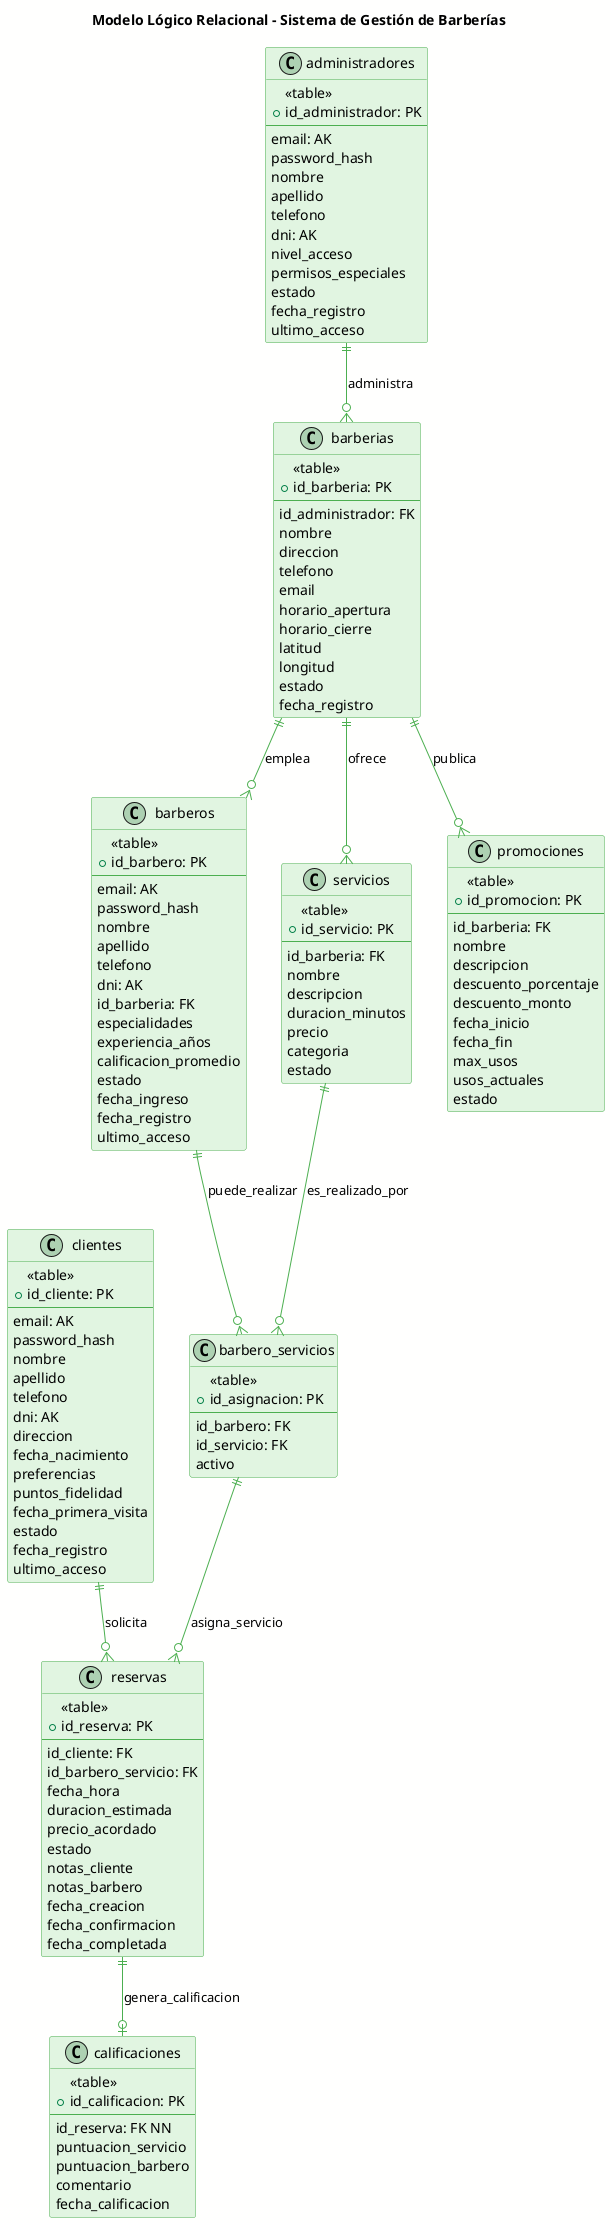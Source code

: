 @startuml modelo_logico_relacional
skinparam backgroundColor #FFFFFE
skinparam class {
    BackgroundColor #E1F5E1
    BorderColor #4CAF50
    ArrowColor #4CAF50
}
skinparam note {
    BackgroundColor #E8F5E8
    BorderColor #66BB6A
}

title Modelo Lógico Relacional - Sistema de Gestión de Barberías

' === TABLAS PRINCIPALES ===

class clientes {
    <<table>>
    +id_cliente: PK
    --
    email: AK
    password_hash
    nombre
    apellido
    telefono
    dni: AK
    direccion
    fecha_nacimiento
    preferencias
    puntos_fidelidad
    fecha_primera_visita
    estado
    fecha_registro
    ultimo_acceso
}

class administradores {
    <<table>>
    +id_administrador: PK
    --
    email: AK
    password_hash
    nombre
    apellido
    telefono
    dni: AK
    nivel_acceso
    permisos_especiales
    estado
    fecha_registro
    ultimo_acceso
}

class barberias {
    <<table>>
    +id_barberia: PK
    --
    id_administrador: FK
    nombre
    direccion
    telefono
    email
    horario_apertura
    horario_cierre
    latitud
    longitud
    estado
    fecha_registro
}

class barberos {
    <<table>>
    +id_barbero: PK
    --
    email: AK
    password_hash
    nombre
    apellido
    telefono
    dni: AK
    id_barberia: FK
    especialidades
    experiencia_años
    calificacion_promedio
    estado
    fecha_ingreso
    fecha_registro
    ultimo_acceso
}

class servicios {
    <<table>>
    +id_servicio: PK
    --
    id_barberia: FK
    nombre
    descripcion
    duracion_minutos
    precio
    categoria
    estado
}

class barbero_servicios {
    <<table>>
    +id_asignacion: PK
    --
    id_barbero: FK
    id_servicio: FK
    activo
}

class reservas {
    <<table>>
    +id_reserva: PK
    --
    id_cliente: FK
    id_barbero_servicio: FK
    fecha_hora
    duracion_estimada
    precio_acordado
    estado
    notas_cliente
    notas_barbero
    fecha_creacion
    fecha_confirmacion
    fecha_completada
}

class calificaciones {
    <<table>>
    +id_calificacion: PK
    --
    id_reserva: FK NN
    puntuacion_servicio
    puntuacion_barbero
    comentario
    fecha_calificacion
}

class promociones {
    <<table>>
    +id_promocion: PK
    --
    id_barberia: FK
    nombre
    descripcion
    descuento_porcentaje
    descuento_monto
    fecha_inicio
    fecha_fin
    max_usos
    usos_actuales
    estado
}

' === RELACIONES REFERENCIALES ===
administradores ||--o{ barberias : "administra"

barberias ||--o{ barberos : "emplea"
barberias ||--o{ servicios : "ofrece"
barberias ||--o{ promociones : "publica"

barberos ||--o{ barbero_servicios : "puede_realizar"
servicios ||--o{ barbero_servicios : "es_realizado_por"

clientes ||--o{ reservas : "solicita"
barbero_servicios ||--o{ reservas : "asigna_servicio"

reservas ||--o| calificaciones : "genera_calificacion"


@enduml